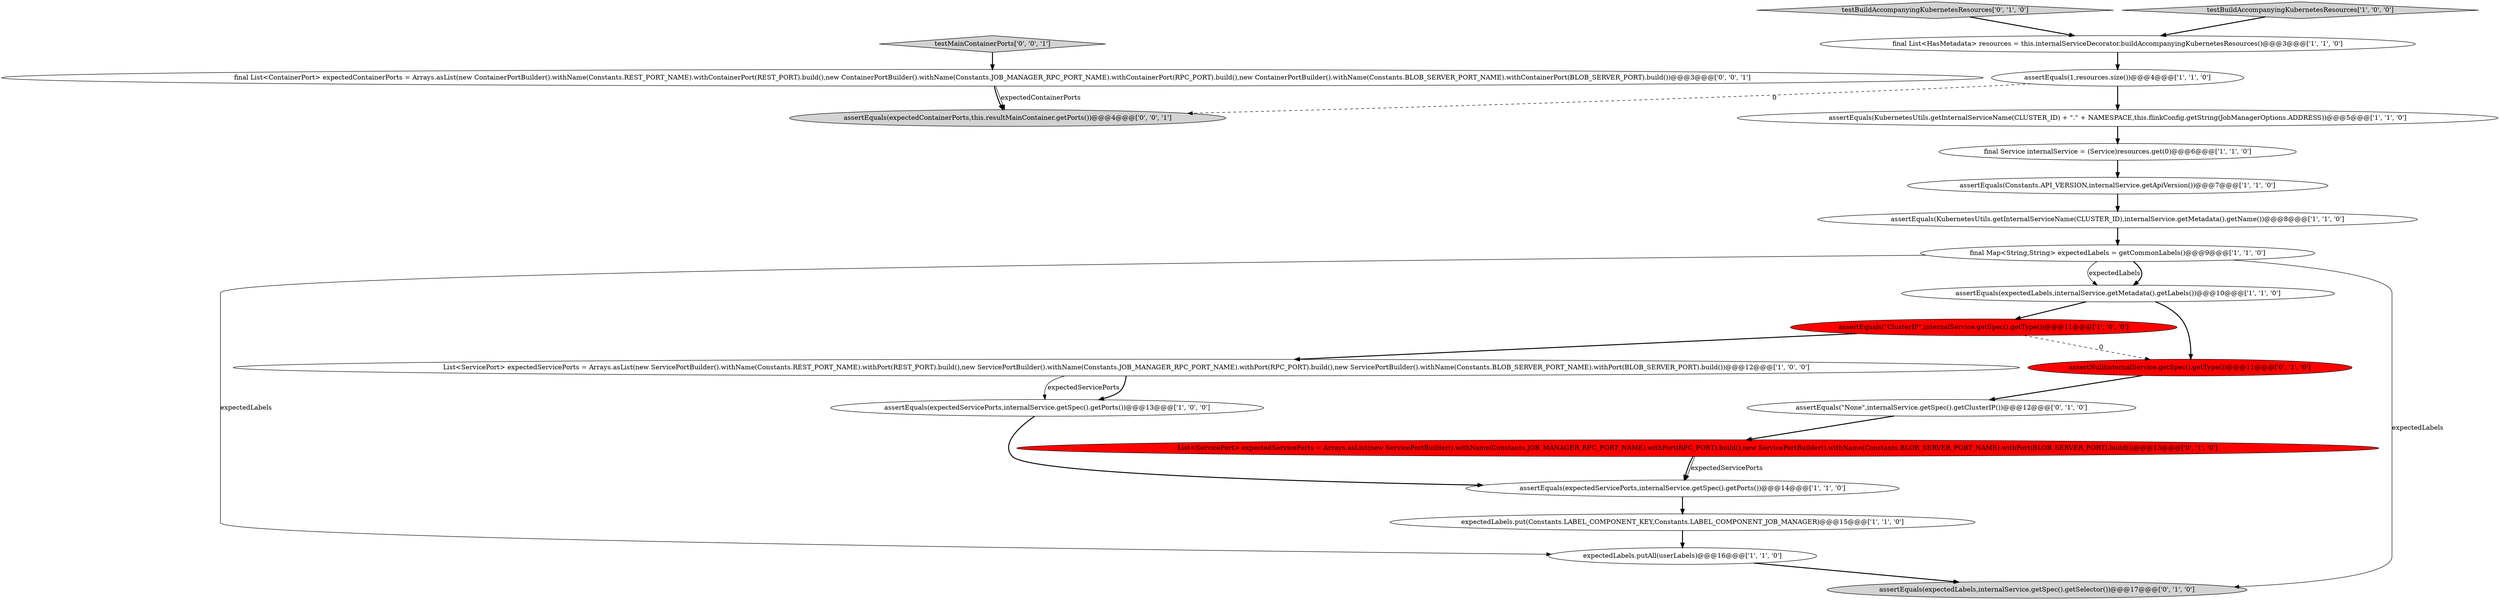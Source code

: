 digraph {
3 [style = filled, label = "List<ServicePort> expectedServicePorts = Arrays.asList(new ServicePortBuilder().withName(Constants.REST_PORT_NAME).withPort(REST_PORT).build(),new ServicePortBuilder().withName(Constants.JOB_MANAGER_RPC_PORT_NAME).withPort(RPC_PORT).build(),new ServicePortBuilder().withName(Constants.BLOB_SERVER_PORT_NAME).withPort(BLOB_SERVER_PORT).build())@@@12@@@['1', '0', '0']", fillcolor = white, shape = ellipse image = "AAA0AAABBB1BBB"];
7 [style = filled, label = "assertEquals(KubernetesUtils.getInternalServiceName(CLUSTER_ID) + \".\" + NAMESPACE,this.flinkConfig.getString(JobManagerOptions.ADDRESS))@@@5@@@['1', '1', '0']", fillcolor = white, shape = ellipse image = "AAA0AAABBB1BBB"];
14 [style = filled, label = "expectedLabels.putAll(userLabels)@@@16@@@['1', '1', '0']", fillcolor = white, shape = ellipse image = "AAA0AAABBB1BBB"];
4 [style = filled, label = "expectedLabels.put(Constants.LABEL_COMPONENT_KEY,Constants.LABEL_COMPONENT_JOB_MANAGER)@@@15@@@['1', '1', '0']", fillcolor = white, shape = ellipse image = "AAA0AAABBB1BBB"];
16 [style = filled, label = "assertEquals(\"None\",internalService.getSpec().getClusterIP())@@@12@@@['0', '1', '0']", fillcolor = white, shape = ellipse image = "AAA0AAABBB2BBB"];
15 [style = filled, label = "List<ServicePort> expectedServicePorts = Arrays.asList(new ServicePortBuilder().withName(Constants.JOB_MANAGER_RPC_PORT_NAME).withPort(RPC_PORT).build(),new ServicePortBuilder().withName(Constants.BLOB_SERVER_PORT_NAME).withPort(BLOB_SERVER_PORT).build())@@@13@@@['0', '1', '0']", fillcolor = red, shape = ellipse image = "AAA1AAABBB2BBB"];
12 [style = filled, label = "assertEquals(Constants.API_VERSION,internalService.getApiVersion())@@@7@@@['1', '1', '0']", fillcolor = white, shape = ellipse image = "AAA0AAABBB1BBB"];
1 [style = filled, label = "assertEquals(expectedLabels,internalService.getMetadata().getLabels())@@@10@@@['1', '1', '0']", fillcolor = white, shape = ellipse image = "AAA0AAABBB1BBB"];
11 [style = filled, label = "assertEquals(KubernetesUtils.getInternalServiceName(CLUSTER_ID),internalService.getMetadata().getName())@@@8@@@['1', '1', '0']", fillcolor = white, shape = ellipse image = "AAA0AAABBB1BBB"];
9 [style = filled, label = "final Service internalService = (Service)resources.get(0)@@@6@@@['1', '1', '0']", fillcolor = white, shape = ellipse image = "AAA0AAABBB1BBB"];
8 [style = filled, label = "assertEquals(\"ClusterIP\",internalService.getSpec().getType())@@@11@@@['1', '0', '0']", fillcolor = red, shape = ellipse image = "AAA1AAABBB1BBB"];
18 [style = filled, label = "assertNull(internalService.getSpec().getType())@@@11@@@['0', '1', '0']", fillcolor = red, shape = ellipse image = "AAA1AAABBB2BBB"];
19 [style = filled, label = "assertEquals(expectedLabels,internalService.getSpec().getSelector())@@@17@@@['0', '1', '0']", fillcolor = lightgray, shape = ellipse image = "AAA0AAABBB2BBB"];
20 [style = filled, label = "final List<ContainerPort> expectedContainerPorts = Arrays.asList(new ContainerPortBuilder().withName(Constants.REST_PORT_NAME).withContainerPort(REST_PORT).build(),new ContainerPortBuilder().withName(Constants.JOB_MANAGER_RPC_PORT_NAME).withContainerPort(RPC_PORT).build(),new ContainerPortBuilder().withName(Constants.BLOB_SERVER_PORT_NAME).withContainerPort(BLOB_SERVER_PORT).build())@@@3@@@['0', '0', '1']", fillcolor = white, shape = ellipse image = "AAA0AAABBB3BBB"];
2 [style = filled, label = "final List<HasMetadata> resources = this.internalServiceDecorator.buildAccompanyingKubernetesResources()@@@3@@@['1', '1', '0']", fillcolor = white, shape = ellipse image = "AAA0AAABBB1BBB"];
22 [style = filled, label = "testMainContainerPorts['0', '0', '1']", fillcolor = lightgray, shape = diamond image = "AAA0AAABBB3BBB"];
0 [style = filled, label = "assertEquals(1,resources.size())@@@4@@@['1', '1', '0']", fillcolor = white, shape = ellipse image = "AAA0AAABBB1BBB"];
5 [style = filled, label = "final Map<String,String> expectedLabels = getCommonLabels()@@@9@@@['1', '1', '0']", fillcolor = white, shape = ellipse image = "AAA0AAABBB1BBB"];
21 [style = filled, label = "assertEquals(expectedContainerPorts,this.resultMainContainer.getPorts())@@@4@@@['0', '0', '1']", fillcolor = lightgray, shape = ellipse image = "AAA0AAABBB3BBB"];
10 [style = filled, label = "assertEquals(expectedServicePorts,internalService.getSpec().getPorts())@@@13@@@['1', '0', '0']", fillcolor = white, shape = ellipse image = "AAA0AAABBB1BBB"];
13 [style = filled, label = "assertEquals(expectedServicePorts,internalService.getSpec().getPorts())@@@14@@@['1', '1', '0']", fillcolor = white, shape = ellipse image = "AAA0AAABBB1BBB"];
17 [style = filled, label = "testBuildAccompanyingKubernetesResources['0', '1', '0']", fillcolor = lightgray, shape = diamond image = "AAA0AAABBB2BBB"];
6 [style = filled, label = "testBuildAccompanyingKubernetesResources['1', '0', '0']", fillcolor = lightgray, shape = diamond image = "AAA0AAABBB1BBB"];
16->15 [style = bold, label=""];
4->14 [style = bold, label=""];
15->13 [style = bold, label=""];
1->8 [style = bold, label=""];
3->10 [style = solid, label="expectedServicePorts"];
8->3 [style = bold, label=""];
12->11 [style = bold, label=""];
5->1 [style = solid, label="expectedLabels"];
14->19 [style = bold, label=""];
1->18 [style = bold, label=""];
0->7 [style = bold, label=""];
6->2 [style = bold, label=""];
20->21 [style = bold, label=""];
5->14 [style = solid, label="expectedLabels"];
7->9 [style = bold, label=""];
3->10 [style = bold, label=""];
5->1 [style = bold, label=""];
11->5 [style = bold, label=""];
2->0 [style = bold, label=""];
17->2 [style = bold, label=""];
10->13 [style = bold, label=""];
22->20 [style = bold, label=""];
0->21 [style = dashed, label="0"];
15->13 [style = solid, label="expectedServicePorts"];
8->18 [style = dashed, label="0"];
5->19 [style = solid, label="expectedLabels"];
9->12 [style = bold, label=""];
20->21 [style = solid, label="expectedContainerPorts"];
13->4 [style = bold, label=""];
18->16 [style = bold, label=""];
}
